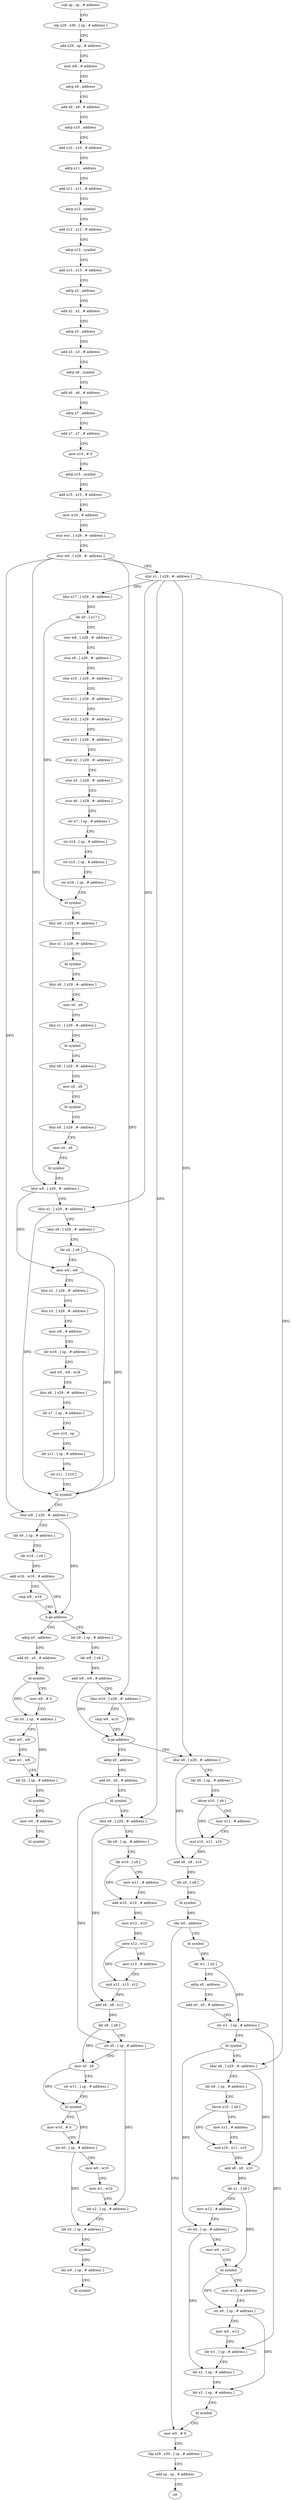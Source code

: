 digraph "func" {
"4200036" [label = "sub sp , sp , # address" ]
"4200040" [label = "stp x29 , x30 , [ sp , # address ]" ]
"4200044" [label = "add x29 , sp , # address" ]
"4200048" [label = "mov w8 , # address" ]
"4200052" [label = "adrp x9 , address" ]
"4200056" [label = "add x9 , x9 , # address" ]
"4200060" [label = "adrp x10 , address" ]
"4200064" [label = "add x10 , x10 , # address" ]
"4200068" [label = "adrp x11 , address" ]
"4200072" [label = "add x11 , x11 , # address" ]
"4200076" [label = "adrp x12 , symbol" ]
"4200080" [label = "add x12 , x12 , # address" ]
"4200084" [label = "adrp x13 , symbol" ]
"4200088" [label = "add x13 , x13 , # address" ]
"4200092" [label = "adrp x2 , address" ]
"4200096" [label = "add x2 , x2 , # address" ]
"4200100" [label = "adrp x3 , address" ]
"4200104" [label = "add x3 , x3 , # address" ]
"4200108" [label = "adrp x6 , symbol" ]
"4200112" [label = "add x6 , x6 , # address" ]
"4200116" [label = "adrp x7 , address" ]
"4200120" [label = "add x7 , x7 , # address" ]
"4200124" [label = "mov x14 , # 0" ]
"4200128" [label = "adrp x15 , symbol" ]
"4200132" [label = "add x15 , x15 , # address" ]
"4200136" [label = "mov w16 , # address" ]
"4200140" [label = "stur wzr , [ x29 , #- address ]" ]
"4200144" [label = "stur w0 , [ x29 , #- address ]" ]
"4200148" [label = "stur x1 , [ x29 , #- address ]" ]
"4200152" [label = "ldur x17 , [ x29 , #- address ]" ]
"4200156" [label = "ldr x0 , [ x17 ]" ]
"4200160" [label = "stur w8 , [ x29 , #- address ]" ]
"4200164" [label = "stur x9 , [ x29 , #- address ]" ]
"4200168" [label = "stur x10 , [ x29 , #- address ]" ]
"4200172" [label = "stur x11 , [ x29 , #- address ]" ]
"4200176" [label = "stur x12 , [ x29 , #- address ]" ]
"4200180" [label = "stur x13 , [ x29 , #- address ]" ]
"4200184" [label = "stur x2 , [ x29 , #- address ]" ]
"4200188" [label = "stur x3 , [ x29 , #- address ]" ]
"4200192" [label = "stur x6 , [ x29 , #- address ]" ]
"4200196" [label = "str x7 , [ sp , # address ]" ]
"4200200" [label = "str x14 , [ sp , # address ]" ]
"4200204" [label = "str x15 , [ sp , # address ]" ]
"4200208" [label = "str w16 , [ sp , # address ]" ]
"4200212" [label = "bl symbol" ]
"4200216" [label = "ldur w0 , [ x29 , #- address ]" ]
"4200220" [label = "ldur x1 , [ x29 , #- address ]" ]
"4200224" [label = "bl symbol" ]
"4200228" [label = "ldur x9 , [ x29 , #- address ]" ]
"4200232" [label = "mov x0 , x9" ]
"4200236" [label = "ldur x1 , [ x29 , #- address ]" ]
"4200240" [label = "bl symbol" ]
"4200244" [label = "ldur x9 , [ x29 , #- address ]" ]
"4200248" [label = "mov x0 , x9" ]
"4200252" [label = "bl symbol" ]
"4200256" [label = "ldur x9 , [ x29 , #- address ]" ]
"4200260" [label = "mov x0 , x9" ]
"4200264" [label = "bl symbol" ]
"4200268" [label = "ldur w8 , [ x29 , #- address ]" ]
"4200272" [label = "ldur x1 , [ x29 , #- address ]" ]
"4200276" [label = "ldur x9 , [ x29 , #- address ]" ]
"4200280" [label = "ldr x4 , [ x9 ]" ]
"4200284" [label = "mov w0 , w8" ]
"4200288" [label = "ldur x2 , [ x29 , #- address ]" ]
"4200292" [label = "ldur x3 , [ x29 , #- address ]" ]
"4200296" [label = "mov w8 , # address" ]
"4200300" [label = "ldr w16 , [ sp , # address ]" ]
"4200304" [label = "and w5 , w8 , w16" ]
"4200308" [label = "ldur x6 , [ x29 , #- address ]" ]
"4200312" [label = "ldr x7 , [ sp , # address ]" ]
"4200316" [label = "mov x10 , sp" ]
"4200320" [label = "ldr x11 , [ sp , # address ]" ]
"4200324" [label = "str x11 , [ x10 ]" ]
"4200328" [label = "bl symbol" ]
"4200332" [label = "ldur w8 , [ x29 , #- address ]" ]
"4200336" [label = "ldr x9 , [ sp , # address ]" ]
"4200340" [label = "ldr w16 , [ x9 ]" ]
"4200344" [label = "add w16 , w16 , # address" ]
"4200348" [label = "cmp w8 , w16" ]
"4200352" [label = "b.ge address" ]
"4200400" [label = "ldr x8 , [ sp , # address ]" ]
"4200356" [label = "adrp x0 , address" ]
"4200404" [label = "ldr w9 , [ x8 ]" ]
"4200408" [label = "add w9 , w9 , # address" ]
"4200412" [label = "ldur w10 , [ x29 , #- address ]" ]
"4200416" [label = "cmp w9 , w10" ]
"4200420" [label = "b.ge address" ]
"4200532" [label = "ldur x8 , [ x29 , #- address ]" ]
"4200424" [label = "adrp x0 , address" ]
"4200360" [label = "add x0 , x0 , # address" ]
"4200364" [label = "bl symbol" ]
"4200368" [label = "mov w8 , # 0" ]
"4200372" [label = "str x0 , [ sp , # address ]" ]
"4200376" [label = "mov w0 , w8" ]
"4200380" [label = "mov w1 , w8" ]
"4200384" [label = "ldr x2 , [ sp , # address ]" ]
"4200388" [label = "bl symbol" ]
"4200392" [label = "mov w0 , # address" ]
"4200396" [label = "bl symbol" ]
"4200536" [label = "ldr x9 , [ sp , # address ]" ]
"4200540" [label = "ldrsw x10 , [ x9 ]" ]
"4200544" [label = "mov x11 , # address" ]
"4200548" [label = "mul x10 , x11 , x10" ]
"4200552" [label = "add x8 , x8 , x10" ]
"4200556" [label = "ldr x0 , [ x8 ]" ]
"4200560" [label = "bl symbol" ]
"4200564" [label = "cbz w0 , address" ]
"4200664" [label = "mov w0 , # 0" ]
"4200568" [label = "bl symbol" ]
"4200428" [label = "add x0 , x0 , # address" ]
"4200432" [label = "bl symbol" ]
"4200436" [label = "ldur x8 , [ x29 , #- address ]" ]
"4200440" [label = "ldr x9 , [ sp , # address ]" ]
"4200444" [label = "ldr w10 , [ x9 ]" ]
"4200448" [label = "mov w11 , # address" ]
"4200452" [label = "add w10 , w10 , # address" ]
"4200456" [label = "mov w12 , w10" ]
"4200460" [label = "sxtw x12 , w12" ]
"4200464" [label = "mov x13 , # address" ]
"4200468" [label = "mul x12 , x13 , x12" ]
"4200472" [label = "add x8 , x8 , x12" ]
"4200476" [label = "ldr x8 , [ x8 ]" ]
"4200480" [label = "str x0 , [ sp , # address ]" ]
"4200484" [label = "mov x0 , x8" ]
"4200488" [label = "str w11 , [ sp , # address ]" ]
"4200492" [label = "bl symbol" ]
"4200496" [label = "mov w10 , # 0" ]
"4200500" [label = "str x0 , [ sp , # address ]" ]
"4200504" [label = "mov w0 , w10" ]
"4200508" [label = "mov w1 , w10" ]
"4200512" [label = "ldr x2 , [ sp , # address ]" ]
"4200516" [label = "ldr x3 , [ sp , # address ]" ]
"4200520" [label = "bl symbol" ]
"4200524" [label = "ldr w0 , [ sp , # address ]" ]
"4200528" [label = "bl symbol" ]
"4200668" [label = "ldp x29 , x30 , [ sp , # address ]" ]
"4200672" [label = "add sp , sp , # address" ]
"4200676" [label = "ret" ]
"4200572" [label = "ldr w1 , [ x0 ]" ]
"4200576" [label = "adrp x0 , address" ]
"4200580" [label = "add x0 , x0 , # address" ]
"4200584" [label = "str w1 , [ sp , # address ]" ]
"4200588" [label = "bl symbol" ]
"4200592" [label = "ldur x8 , [ x29 , #- address ]" ]
"4200596" [label = "ldr x9 , [ sp , # address ]" ]
"4200600" [label = "ldrsw x10 , [ x9 ]" ]
"4200604" [label = "mov x11 , # address" ]
"4200608" [label = "mul x10 , x11 , x10" ]
"4200612" [label = "add x8 , x8 , x10" ]
"4200616" [label = "ldr x1 , [ x8 ]" ]
"4200620" [label = "mov w12 , # address" ]
"4200624" [label = "str x0 , [ sp , # address ]" ]
"4200628" [label = "mov w0 , w12" ]
"4200632" [label = "bl symbol" ]
"4200636" [label = "mov w12 , # address" ]
"4200640" [label = "str x0 , [ sp , # address ]" ]
"4200644" [label = "mov w0 , w12" ]
"4200648" [label = "ldr w1 , [ sp , # address ]" ]
"4200652" [label = "ldr x2 , [ sp , # address ]" ]
"4200656" [label = "ldr x3 , [ sp , # address ]" ]
"4200660" [label = "bl symbol" ]
"4200036" -> "4200040" [ label = "CFG" ]
"4200040" -> "4200044" [ label = "CFG" ]
"4200044" -> "4200048" [ label = "CFG" ]
"4200048" -> "4200052" [ label = "CFG" ]
"4200052" -> "4200056" [ label = "CFG" ]
"4200056" -> "4200060" [ label = "CFG" ]
"4200060" -> "4200064" [ label = "CFG" ]
"4200064" -> "4200068" [ label = "CFG" ]
"4200068" -> "4200072" [ label = "CFG" ]
"4200072" -> "4200076" [ label = "CFG" ]
"4200076" -> "4200080" [ label = "CFG" ]
"4200080" -> "4200084" [ label = "CFG" ]
"4200084" -> "4200088" [ label = "CFG" ]
"4200088" -> "4200092" [ label = "CFG" ]
"4200092" -> "4200096" [ label = "CFG" ]
"4200096" -> "4200100" [ label = "CFG" ]
"4200100" -> "4200104" [ label = "CFG" ]
"4200104" -> "4200108" [ label = "CFG" ]
"4200108" -> "4200112" [ label = "CFG" ]
"4200112" -> "4200116" [ label = "CFG" ]
"4200116" -> "4200120" [ label = "CFG" ]
"4200120" -> "4200124" [ label = "CFG" ]
"4200124" -> "4200128" [ label = "CFG" ]
"4200128" -> "4200132" [ label = "CFG" ]
"4200132" -> "4200136" [ label = "CFG" ]
"4200136" -> "4200140" [ label = "CFG" ]
"4200140" -> "4200144" [ label = "CFG" ]
"4200144" -> "4200148" [ label = "CFG" ]
"4200144" -> "4200268" [ label = "DFG" ]
"4200144" -> "4200332" [ label = "DFG" ]
"4200144" -> "4200412" [ label = "DFG" ]
"4200148" -> "4200152" [ label = "DFG" ]
"4200148" -> "4200272" [ label = "DFG" ]
"4200148" -> "4200532" [ label = "DFG" ]
"4200148" -> "4200436" [ label = "DFG" ]
"4200148" -> "4200592" [ label = "DFG" ]
"4200152" -> "4200156" [ label = "DFG" ]
"4200156" -> "4200160" [ label = "CFG" ]
"4200156" -> "4200212" [ label = "DFG" ]
"4200160" -> "4200164" [ label = "CFG" ]
"4200164" -> "4200168" [ label = "CFG" ]
"4200168" -> "4200172" [ label = "CFG" ]
"4200172" -> "4200176" [ label = "CFG" ]
"4200176" -> "4200180" [ label = "CFG" ]
"4200180" -> "4200184" [ label = "CFG" ]
"4200184" -> "4200188" [ label = "CFG" ]
"4200188" -> "4200192" [ label = "CFG" ]
"4200192" -> "4200196" [ label = "CFG" ]
"4200196" -> "4200200" [ label = "CFG" ]
"4200200" -> "4200204" [ label = "CFG" ]
"4200204" -> "4200208" [ label = "CFG" ]
"4200208" -> "4200212" [ label = "CFG" ]
"4200212" -> "4200216" [ label = "CFG" ]
"4200216" -> "4200220" [ label = "CFG" ]
"4200220" -> "4200224" [ label = "CFG" ]
"4200224" -> "4200228" [ label = "CFG" ]
"4200228" -> "4200232" [ label = "CFG" ]
"4200232" -> "4200236" [ label = "CFG" ]
"4200236" -> "4200240" [ label = "CFG" ]
"4200240" -> "4200244" [ label = "CFG" ]
"4200244" -> "4200248" [ label = "CFG" ]
"4200248" -> "4200252" [ label = "CFG" ]
"4200252" -> "4200256" [ label = "CFG" ]
"4200256" -> "4200260" [ label = "CFG" ]
"4200260" -> "4200264" [ label = "CFG" ]
"4200264" -> "4200268" [ label = "CFG" ]
"4200268" -> "4200272" [ label = "CFG" ]
"4200268" -> "4200284" [ label = "DFG" ]
"4200272" -> "4200276" [ label = "CFG" ]
"4200272" -> "4200328" [ label = "DFG" ]
"4200276" -> "4200280" [ label = "CFG" ]
"4200280" -> "4200284" [ label = "CFG" ]
"4200280" -> "4200328" [ label = "DFG" ]
"4200284" -> "4200288" [ label = "CFG" ]
"4200284" -> "4200328" [ label = "DFG" ]
"4200288" -> "4200292" [ label = "CFG" ]
"4200292" -> "4200296" [ label = "CFG" ]
"4200296" -> "4200300" [ label = "CFG" ]
"4200300" -> "4200304" [ label = "CFG" ]
"4200304" -> "4200308" [ label = "CFG" ]
"4200308" -> "4200312" [ label = "CFG" ]
"4200312" -> "4200316" [ label = "CFG" ]
"4200316" -> "4200320" [ label = "CFG" ]
"4200320" -> "4200324" [ label = "CFG" ]
"4200324" -> "4200328" [ label = "CFG" ]
"4200328" -> "4200332" [ label = "CFG" ]
"4200332" -> "4200336" [ label = "CFG" ]
"4200332" -> "4200352" [ label = "DFG" ]
"4200336" -> "4200340" [ label = "CFG" ]
"4200340" -> "4200344" [ label = "DFG" ]
"4200344" -> "4200348" [ label = "CFG" ]
"4200344" -> "4200352" [ label = "DFG" ]
"4200348" -> "4200352" [ label = "CFG" ]
"4200352" -> "4200400" [ label = "CFG" ]
"4200352" -> "4200356" [ label = "CFG" ]
"4200400" -> "4200404" [ label = "CFG" ]
"4200356" -> "4200360" [ label = "CFG" ]
"4200404" -> "4200408" [ label = "DFG" ]
"4200408" -> "4200412" [ label = "CFG" ]
"4200408" -> "4200420" [ label = "DFG" ]
"4200412" -> "4200416" [ label = "CFG" ]
"4200412" -> "4200420" [ label = "DFG" ]
"4200416" -> "4200420" [ label = "CFG" ]
"4200420" -> "4200532" [ label = "CFG" ]
"4200420" -> "4200424" [ label = "CFG" ]
"4200532" -> "4200536" [ label = "CFG" ]
"4200532" -> "4200552" [ label = "DFG" ]
"4200424" -> "4200428" [ label = "CFG" ]
"4200360" -> "4200364" [ label = "CFG" ]
"4200364" -> "4200368" [ label = "CFG" ]
"4200364" -> "4200372" [ label = "DFG" ]
"4200368" -> "4200372" [ label = "CFG" ]
"4200372" -> "4200376" [ label = "CFG" ]
"4200372" -> "4200384" [ label = "DFG" ]
"4200376" -> "4200380" [ label = "CFG" ]
"4200380" -> "4200384" [ label = "CFG" ]
"4200384" -> "4200388" [ label = "CFG" ]
"4200388" -> "4200392" [ label = "CFG" ]
"4200392" -> "4200396" [ label = "CFG" ]
"4200536" -> "4200540" [ label = "CFG" ]
"4200540" -> "4200544" [ label = "CFG" ]
"4200540" -> "4200548" [ label = "DFG" ]
"4200544" -> "4200548" [ label = "CFG" ]
"4200548" -> "4200552" [ label = "DFG" ]
"4200552" -> "4200556" [ label = "DFG" ]
"4200556" -> "4200560" [ label = "DFG" ]
"4200560" -> "4200564" [ label = "DFG" ]
"4200564" -> "4200664" [ label = "CFG" ]
"4200564" -> "4200568" [ label = "CFG" ]
"4200664" -> "4200668" [ label = "CFG" ]
"4200568" -> "4200572" [ label = "DFG" ]
"4200428" -> "4200432" [ label = "CFG" ]
"4200432" -> "4200436" [ label = "CFG" ]
"4200432" -> "4200480" [ label = "DFG" ]
"4200436" -> "4200440" [ label = "CFG" ]
"4200436" -> "4200472" [ label = "DFG" ]
"4200440" -> "4200444" [ label = "CFG" ]
"4200444" -> "4200448" [ label = "CFG" ]
"4200444" -> "4200452" [ label = "DFG" ]
"4200448" -> "4200452" [ label = "CFG" ]
"4200452" -> "4200456" [ label = "DFG" ]
"4200456" -> "4200460" [ label = "DFG" ]
"4200460" -> "4200464" [ label = "CFG" ]
"4200460" -> "4200468" [ label = "DFG" ]
"4200464" -> "4200468" [ label = "CFG" ]
"4200468" -> "4200472" [ label = "DFG" ]
"4200472" -> "4200476" [ label = "DFG" ]
"4200476" -> "4200480" [ label = "CFG" ]
"4200476" -> "4200484" [ label = "DFG" ]
"4200480" -> "4200484" [ label = "CFG" ]
"4200480" -> "4200512" [ label = "DFG" ]
"4200484" -> "4200488" [ label = "CFG" ]
"4200484" -> "4200492" [ label = "DFG" ]
"4200488" -> "4200492" [ label = "CFG" ]
"4200492" -> "4200496" [ label = "CFG" ]
"4200492" -> "4200500" [ label = "DFG" ]
"4200496" -> "4200500" [ label = "CFG" ]
"4200500" -> "4200504" [ label = "CFG" ]
"4200500" -> "4200516" [ label = "DFG" ]
"4200504" -> "4200508" [ label = "CFG" ]
"4200508" -> "4200512" [ label = "CFG" ]
"4200512" -> "4200516" [ label = "CFG" ]
"4200516" -> "4200520" [ label = "CFG" ]
"4200520" -> "4200524" [ label = "CFG" ]
"4200524" -> "4200528" [ label = "CFG" ]
"4200668" -> "4200672" [ label = "CFG" ]
"4200672" -> "4200676" [ label = "CFG" ]
"4200572" -> "4200576" [ label = "CFG" ]
"4200572" -> "4200584" [ label = "DFG" ]
"4200576" -> "4200580" [ label = "CFG" ]
"4200580" -> "4200584" [ label = "CFG" ]
"4200584" -> "4200588" [ label = "CFG" ]
"4200584" -> "4200648" [ label = "DFG" ]
"4200588" -> "4200592" [ label = "CFG" ]
"4200588" -> "4200624" [ label = "DFG" ]
"4200592" -> "4200596" [ label = "CFG" ]
"4200592" -> "4200612" [ label = "DFG" ]
"4200596" -> "4200600" [ label = "CFG" ]
"4200600" -> "4200604" [ label = "CFG" ]
"4200600" -> "4200608" [ label = "DFG" ]
"4200604" -> "4200608" [ label = "CFG" ]
"4200608" -> "4200612" [ label = "DFG" ]
"4200612" -> "4200616" [ label = "DFG" ]
"4200616" -> "4200620" [ label = "CFG" ]
"4200616" -> "4200632" [ label = "DFG" ]
"4200620" -> "4200624" [ label = "CFG" ]
"4200624" -> "4200628" [ label = "CFG" ]
"4200624" -> "4200652" [ label = "DFG" ]
"4200628" -> "4200632" [ label = "CFG" ]
"4200632" -> "4200636" [ label = "CFG" ]
"4200632" -> "4200640" [ label = "DFG" ]
"4200636" -> "4200640" [ label = "CFG" ]
"4200640" -> "4200644" [ label = "CFG" ]
"4200640" -> "4200656" [ label = "DFG" ]
"4200644" -> "4200648" [ label = "CFG" ]
"4200648" -> "4200652" [ label = "CFG" ]
"4200652" -> "4200656" [ label = "CFG" ]
"4200656" -> "4200660" [ label = "CFG" ]
"4200660" -> "4200664" [ label = "CFG" ]
}
